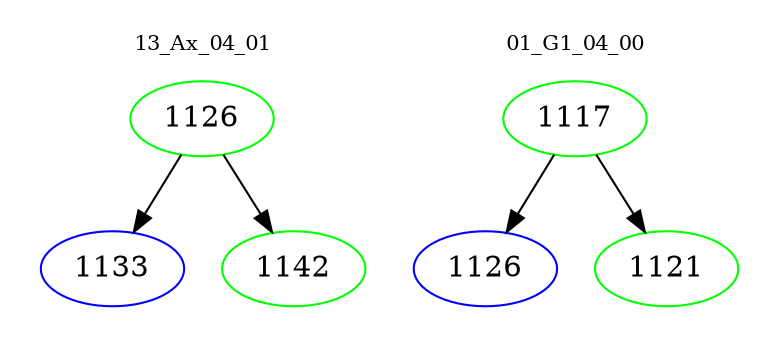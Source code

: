 digraph{
subgraph cluster_0 {
color = white
label = "13_Ax_04_01";
fontsize=10;
T0_1126 [label="1126", color="green"]
T0_1126 -> T0_1133 [color="black"]
T0_1133 [label="1133", color="blue"]
T0_1126 -> T0_1142 [color="black"]
T0_1142 [label="1142", color="green"]
}
subgraph cluster_1 {
color = white
label = "01_G1_04_00";
fontsize=10;
T1_1117 [label="1117", color="green"]
T1_1117 -> T1_1126 [color="black"]
T1_1126 [label="1126", color="blue"]
T1_1117 -> T1_1121 [color="black"]
T1_1121 [label="1121", color="green"]
}
}
